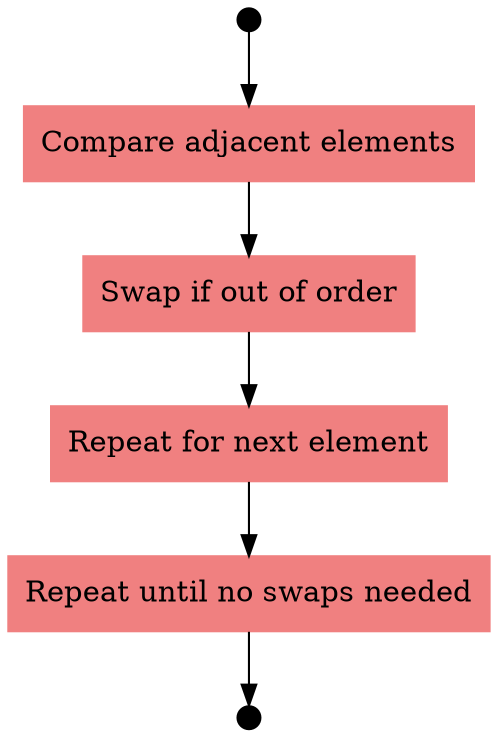 digraph BubbleSort {
    node [shape=box, style="filled", color=lightcoral];

    Start -> "Compare adjacent elements";
    "Compare adjacent elements" -> "Swap if out of order";
    "Swap if out of order" -> "Repeat for next element";
    "Repeat for next element" -> "Repeat until no swaps needed";
    "Repeat until no swaps needed" -> End;

    Start [shape=circle, label="", width=.15, style=filled, color=black];
    End [shape=circle, label="", width=.15, style=filled, color=black];
}

